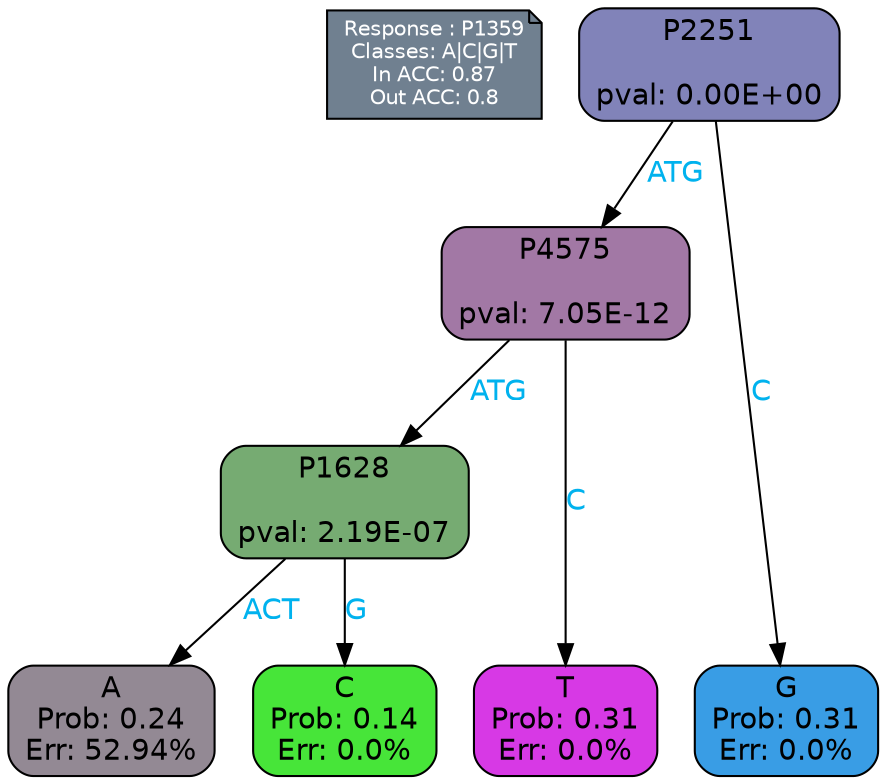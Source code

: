 digraph Tree {
node [shape=box, style="filled, rounded", color="black", fontname=helvetica] ;
graph [ranksep=equally, splines=polylines, bgcolor=transparent, dpi=600] ;
edge [fontname=helvetica] ;
LEGEND [label="Response : P1359
Classes: A|C|G|T
In ACC: 0.87
Out ACC: 0.8
",shape=note,align=left,style=filled,fillcolor="slategray",fontcolor="white",fontsize=10];1 [label="P2251

pval: 0.00E+00", fillcolor="#8183b9"] ;
2 [label="P4575

pval: 7.05E-12", fillcolor="#a278a5"] ;
3 [label="P1628

pval: 2.19E-07", fillcolor="#76ab72"] ;
4 [label="A
Prob: 0.24
Err: 52.94%", fillcolor="#938994"] ;
5 [label="C
Prob: 0.14
Err: 0.0%", fillcolor="#47e539"] ;
6 [label="T
Prob: 0.31
Err: 0.0%", fillcolor="#d739e5"] ;
7 [label="G
Prob: 0.31
Err: 0.0%", fillcolor="#399de5"] ;
1 -> 2 [label="ATG",fontcolor=deepskyblue2] ;
1 -> 7 [label="C",fontcolor=deepskyblue2] ;
2 -> 3 [label="ATG",fontcolor=deepskyblue2] ;
2 -> 6 [label="C",fontcolor=deepskyblue2] ;
3 -> 4 [label="ACT",fontcolor=deepskyblue2] ;
3 -> 5 [label="G",fontcolor=deepskyblue2] ;
{rank = same; 4;5;6;7;}{rank = same; LEGEND;1;}}